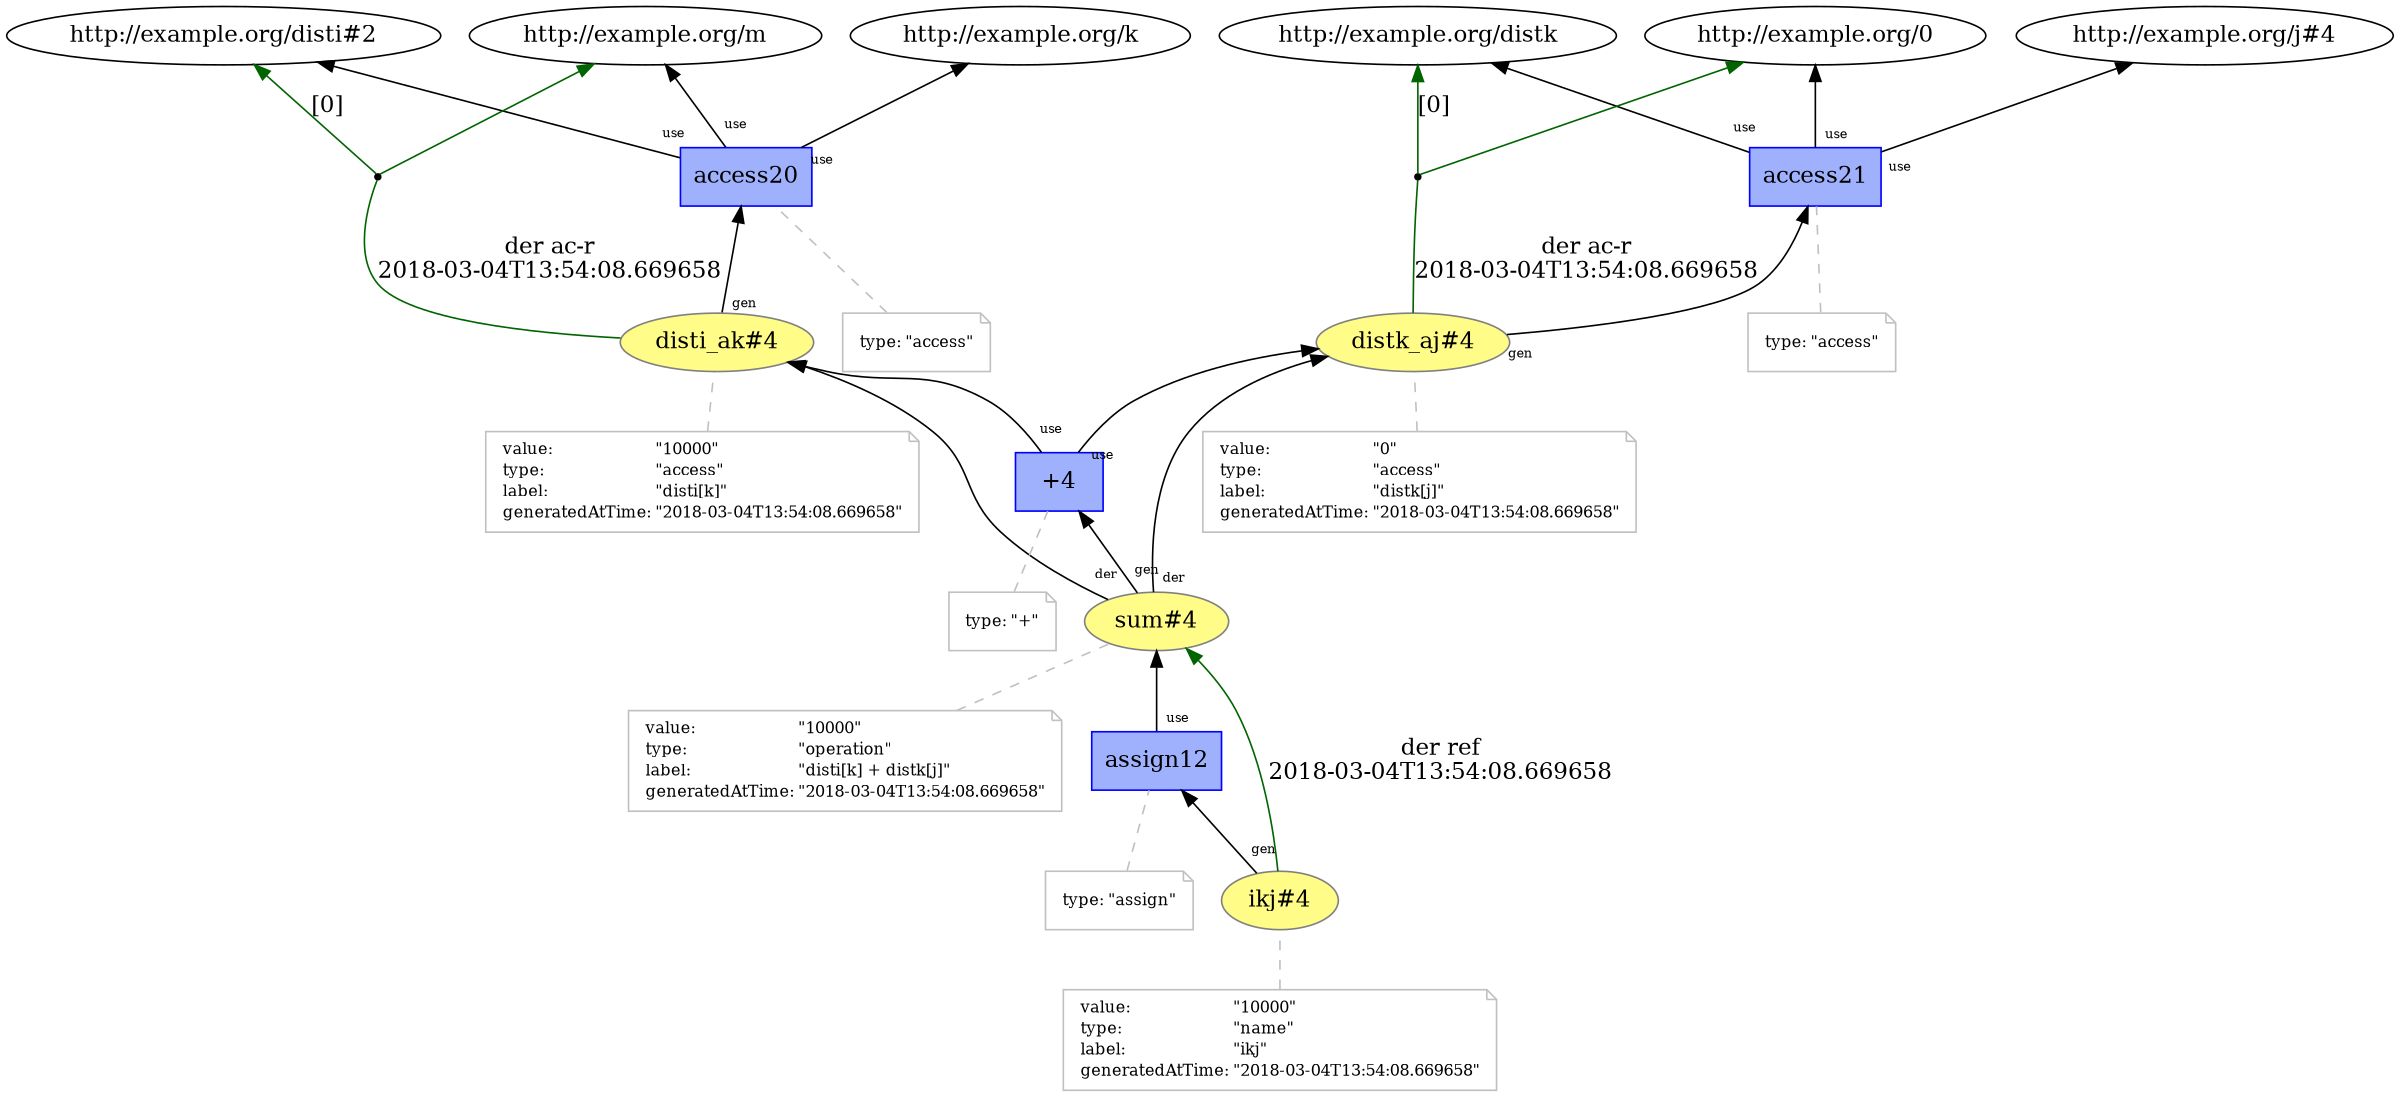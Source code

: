 digraph "PROV" { size="16,12"; rankdir="BT";
"http://example.org/disti_ak#4" [fillcolor="#FFFC87",color="#808080",style="filled",label="disti_ak#4",URL="http://example.org/disti_ak#4"]
"-attrs0" [color="gray",shape="note",fontsize="10",fontcolor="black",label=<<TABLE cellpadding="0" border="0">
	<TR>
	    <TD align="left">value:</TD>
	    <TD align="left">&quot;10000&quot;</TD>
	</TR>
	<TR>
	    <TD align="left">type:</TD>
	    <TD align="left">&quot;access&quot;</TD>
	</TR>
	<TR>
	    <TD align="left">label:</TD>
	    <TD align="left">&quot;disti[k]&quot;</TD>
	</TR>
	<TR>
	    <TD align="left">generatedAtTime:</TD>
	    <TD align="left">&quot;2018-03-04T13:54:08.669658&quot;</TD>
	</TR>
</TABLE>>]
"-attrs0" -> "http://example.org/disti_ak#4" [color="gray",style="dashed",arrowhead="none"]
"http://example.org/access20" [fillcolor="#9FB1FC",color="#0000FF",shape="polygon",sides="4",style="filled",label="access20",URL="http://example.org/access20"]
"-attrs1" [color="gray",shape="note",fontsize="10",fontcolor="black",label=<<TABLE cellpadding="0" border="0">
	<TR>
	    <TD align="left">type:</TD>
	    <TD align="left">&quot;access&quot;</TD>
	</TR>
</TABLE>>]
"-attrs1" -> "http://example.org/access20" [color="gray",style="dashed",arrowhead="none"]
"http://example.org/access20" -> "http://example.org/m" [labelfontsize="8",labeldistance="1.5",labelangle="60.0",rotation="20",taillabel="use"]
"bn0" [shape="point",label=""]
"http://example.org/disti_ak#4" -> "bn0" [arrowhead="none",color="darkgreen",label="der ac-r
2018-03-04T13:54:08.669658"]
"bn0" -> "http://example.org/disti#2" [labelfontsize="8",labeldistance="1.5",color="darkgreen",labelangle="60.0",rotation="20",label="[0]"]
"bn0" -> "http://example.org/m" [color="darkgreen"]
"http://example.org/disti_ak#4" -> "http://example.org/access20" [labelfontsize="8",labeldistance="1.5",labelangle="60.0",rotation="20",taillabel="gen"]
"http://example.org/access20" -> "http://example.org/disti#2" [labelfontsize="8",labeldistance="1.5",labelangle="60.0",rotation="20",taillabel="use"]
"http://example.org/access20" -> "http://example.org/k" [labelfontsize="8",labeldistance="1.5",labelangle="60.0",rotation="20",taillabel="use"]
"http://example.org/distk_aj#4" [fillcolor="#FFFC87",color="#808080",style="filled",label="distk_aj#4",URL="http://example.org/distk_aj#4"]
"-attrs2" [color="gray",shape="note",fontsize="10",fontcolor="black",label=<<TABLE cellpadding="0" border="0">
	<TR>
	    <TD align="left">value:</TD>
	    <TD align="left">&quot;0&quot;</TD>
	</TR>
	<TR>
	    <TD align="left">type:</TD>
	    <TD align="left">&quot;access&quot;</TD>
	</TR>
	<TR>
	    <TD align="left">label:</TD>
	    <TD align="left">&quot;distk[j]&quot;</TD>
	</TR>
	<TR>
	    <TD align="left">generatedAtTime:</TD>
	    <TD align="left">&quot;2018-03-04T13:54:08.669658&quot;</TD>
	</TR>
</TABLE>>]
"-attrs2" -> "http://example.org/distk_aj#4" [color="gray",style="dashed",arrowhead="none"]
"http://example.org/access21" [fillcolor="#9FB1FC",color="#0000FF",shape="polygon",sides="4",style="filled",label="access21",URL="http://example.org/access21"]
"-attrs3" [color="gray",shape="note",fontsize="10",fontcolor="black",label=<<TABLE cellpadding="0" border="0">
	<TR>
	    <TD align="left">type:</TD>
	    <TD align="left">&quot;access&quot;</TD>
	</TR>
</TABLE>>]
"-attrs3" -> "http://example.org/access21" [color="gray",style="dashed",arrowhead="none"]
"http://example.org/access21" -> "http://example.org/0" [labelfontsize="8",labeldistance="1.5",labelangle="60.0",rotation="20",taillabel="use"]
"bn1" [shape="point",label=""]
"http://example.org/distk_aj#4" -> "bn1" [arrowhead="none",color="darkgreen",label="der ac-r
2018-03-04T13:54:08.669658"]
"bn1" -> "http://example.org/distk" [labelfontsize="8",labeldistance="1.5",color="darkgreen",labelangle="60.0",rotation="20",label="[0]"]
"bn1" -> "http://example.org/0" [color="darkgreen"]
"http://example.org/distk_aj#4" -> "http://example.org/access21" [labelfontsize="8",labeldistance="1.5",labelangle="60.0",rotation="20",taillabel="gen"]
"http://example.org/access21" -> "http://example.org/distk" [labelfontsize="8",labeldistance="1.5",labelangle="60.0",rotation="20",taillabel="use"]
"http://example.org/access21" -> "http://example.org/j#4" [labelfontsize="8",labeldistance="1.5",labelangle="60.0",rotation="20",taillabel="use"]
"http://example.org/sum#4" [fillcolor="#FFFC87",color="#808080",style="filled",label="sum#4",URL="http://example.org/sum#4"]
"-attrs4" [color="gray",shape="note",fontsize="10",fontcolor="black",label=<<TABLE cellpadding="0" border="0">
	<TR>
	    <TD align="left">value:</TD>
	    <TD align="left">&quot;10000&quot;</TD>
	</TR>
	<TR>
	    <TD align="left">type:</TD>
	    <TD align="left">&quot;operation&quot;</TD>
	</TR>
	<TR>
	    <TD align="left">label:</TD>
	    <TD align="left">&quot;disti[k] + distk[j]&quot;</TD>
	</TR>
	<TR>
	    <TD align="left">generatedAtTime:</TD>
	    <TD align="left">&quot;2018-03-04T13:54:08.669658&quot;</TD>
	</TR>
</TABLE>>]
"-attrs4" -> "http://example.org/sum#4" [color="gray",style="dashed",arrowhead="none"]
"http://example.org/+4" [fillcolor="#9FB1FC",color="#0000FF",shape="polygon",sides="4",style="filled",label="+4",URL="http://example.org/+4"]
"-attrs5" [color="gray",shape="note",fontsize="10",fontcolor="black",label=<<TABLE cellpadding="0" border="0">
	<TR>
	    <TD align="left">type:</TD>
	    <TD align="left">&quot;+&quot;</TD>
	</TR>
</TABLE>>]
"-attrs5" -> "http://example.org/+4" [color="gray",style="dashed",arrowhead="none"]
"http://example.org/+4" -> "http://example.org/disti_ak#4" [labelfontsize="8",labeldistance="1.5",labelangle="60.0",rotation="20",taillabel="use"]
"http://example.org/sum#4" -> "http://example.org/disti_ak#4" [labelfontsize="8",labeldistance="1.5",labelangle="60.0",rotation="20",taillabel="der"]
"http://example.org/+4" -> "http://example.org/distk_aj#4" [labelfontsize="8",labeldistance="1.5",labelangle="60.0",rotation="20",taillabel="use"]
"http://example.org/sum#4" -> "http://example.org/distk_aj#4" [labelfontsize="8",labeldistance="1.5",labelangle="60.0",rotation="20",taillabel="der"]
"http://example.org/sum#4" -> "http://example.org/+4" [labelfontsize="8",labeldistance="1.5",labelangle="60.0",rotation="20",taillabel="gen"]
"http://example.org/ikj#4" [fillcolor="#FFFC87",color="#808080",style="filled",label="ikj#4",URL="http://example.org/ikj#4"]
"-attrs6" [color="gray",shape="note",fontsize="10",fontcolor="black",label=<<TABLE cellpadding="0" border="0">
	<TR>
	    <TD align="left">value:</TD>
	    <TD align="left">&quot;10000&quot;</TD>
	</TR>
	<TR>
	    <TD align="left">type:</TD>
	    <TD align="left">&quot;name&quot;</TD>
	</TR>
	<TR>
	    <TD align="left">label:</TD>
	    <TD align="left">&quot;ikj&quot;</TD>
	</TR>
	<TR>
	    <TD align="left">generatedAtTime:</TD>
	    <TD align="left">&quot;2018-03-04T13:54:08.669658&quot;</TD>
	</TR>
</TABLE>>]
"-attrs6" -> "http://example.org/ikj#4" [color="gray",style="dashed",arrowhead="none"]
"http://example.org/assign12" [fillcolor="#9FB1FC",color="#0000FF",shape="polygon",sides="4",style="filled",label="assign12",URL="http://example.org/assign12"]
"-attrs7" [color="gray",shape="note",fontsize="10",fontcolor="black",label=<<TABLE cellpadding="0" border="0">
	<TR>
	    <TD align="left">type:</TD>
	    <TD align="left">&quot;assign&quot;</TD>
	</TR>
</TABLE>>]
"-attrs7" -> "http://example.org/assign12" [color="gray",style="dashed",arrowhead="none"]
"http://example.org/assign12" -> "http://example.org/sum#4" [labelfontsize="8",labeldistance="1.5",labelangle="60.0",rotation="20",taillabel="use"]
"http://example.org/ikj#4" -> "http://example.org/sum#4" [labelfontsize="8",labeldistance="1.5",color="darkgreen",labelangle="60.0",rotation="20",label="der ref
2018-03-04T13:54:08.669658"]
"http://example.org/ikj#4" -> "http://example.org/assign12" [labelfontsize="8",labeldistance="1.5",labelangle="60.0",rotation="20",taillabel="gen"]
}